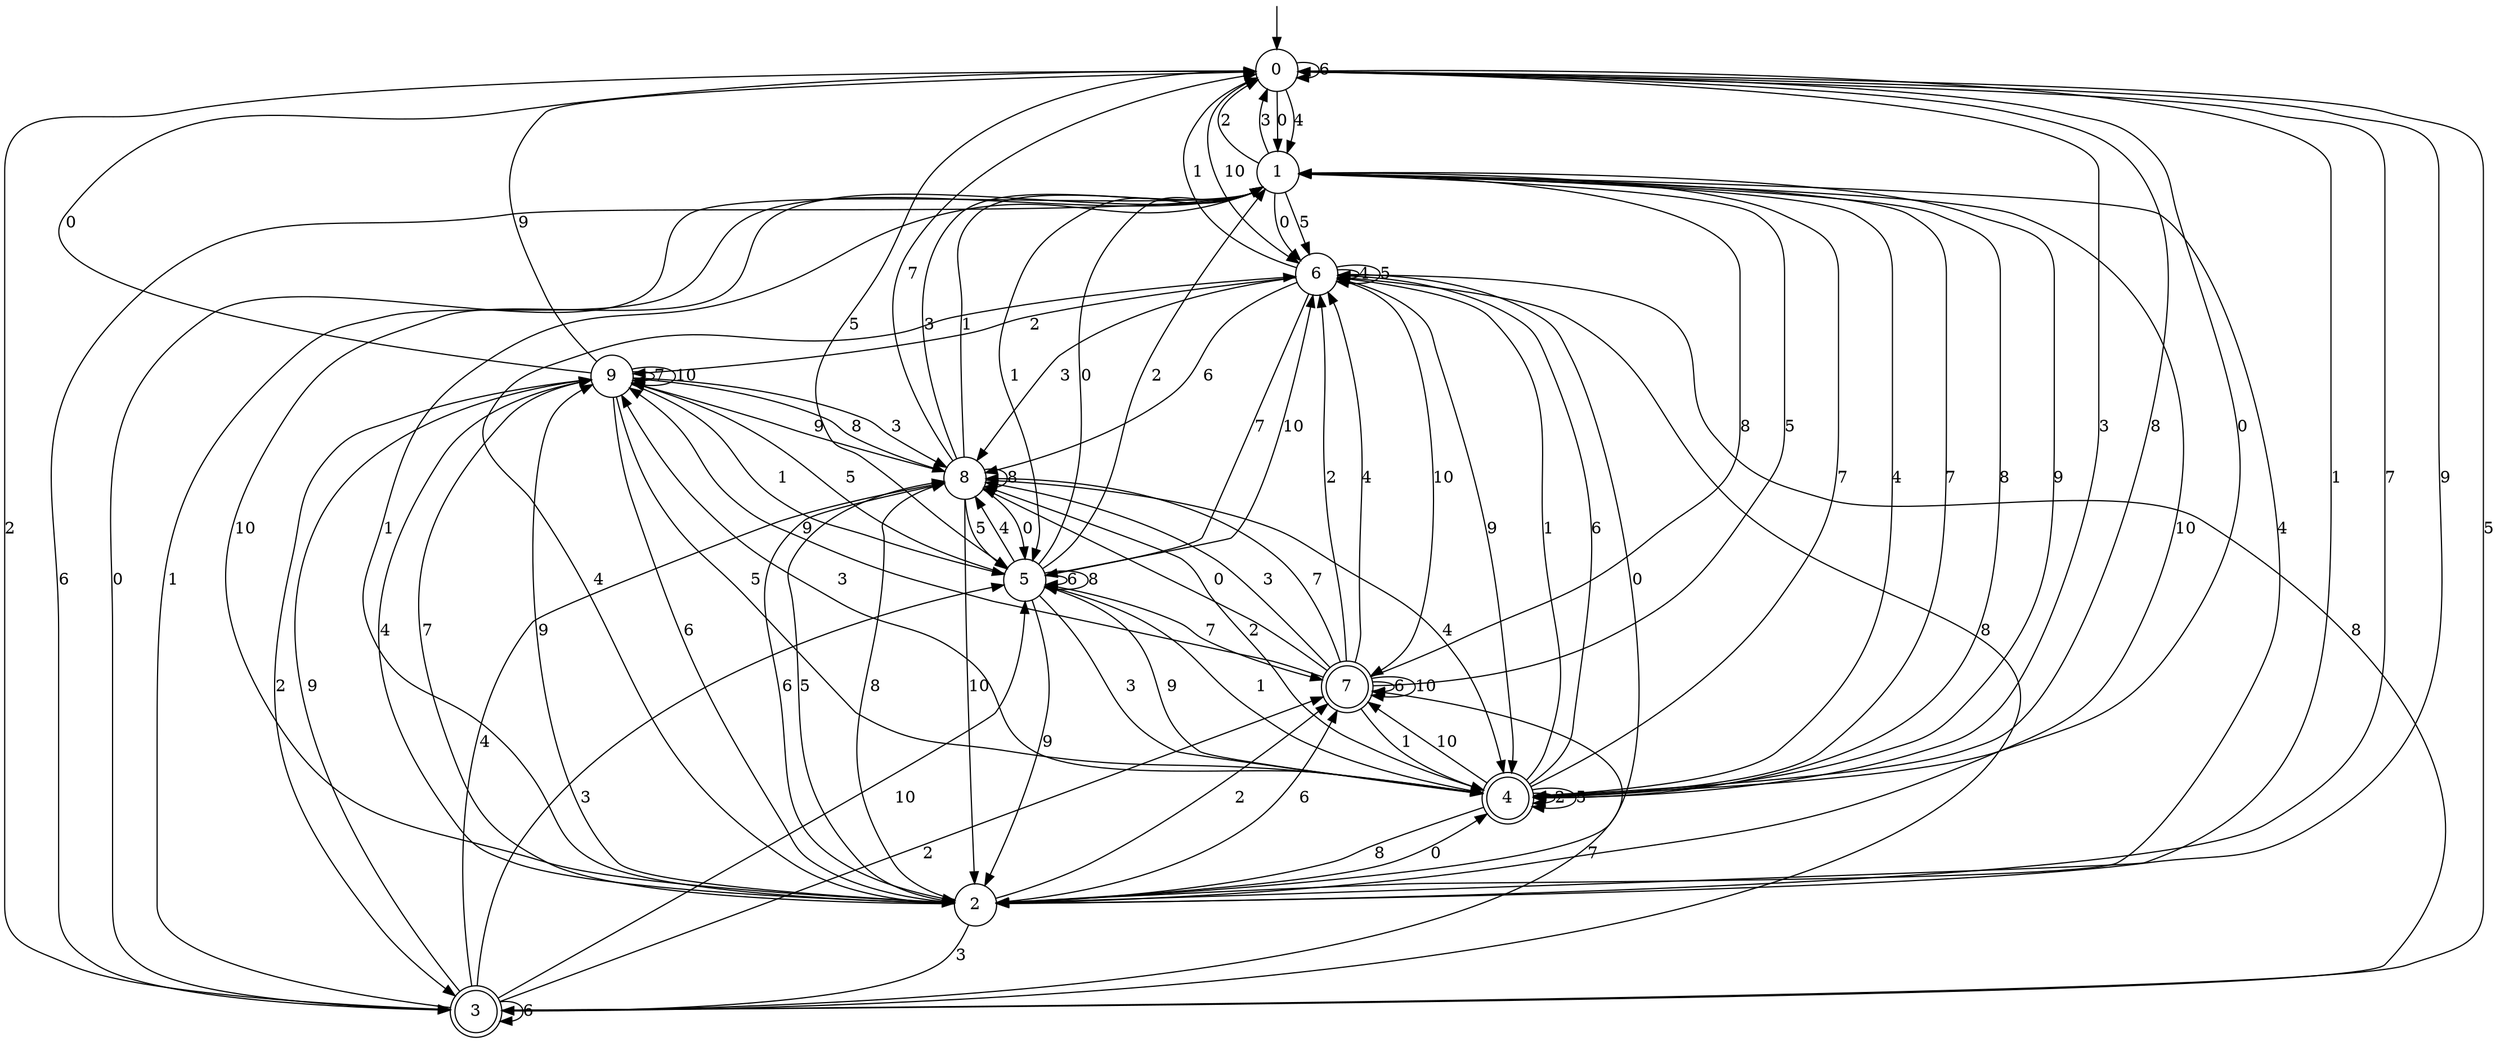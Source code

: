 digraph g {

	s0 [shape="circle" label="0"];
	s1 [shape="circle" label="1"];
	s2 [shape="circle" label="2"];
	s3 [shape="doublecircle" label="3"];
	s4 [shape="doublecircle" label="4"];
	s5 [shape="circle" label="5"];
	s6 [shape="circle" label="6"];
	s7 [shape="doublecircle" label="7"];
	s8 [shape="circle" label="8"];
	s9 [shape="circle" label="9"];
	s0 -> s1 [label="0"];
	s0 -> s2 [label="1"];
	s0 -> s3 [label="2"];
	s0 -> s4 [label="3"];
	s0 -> s1 [label="4"];
	s0 -> s5 [label="5"];
	s0 -> s0 [label="6"];
	s0 -> s2 [label="7"];
	s0 -> s4 [label="8"];
	s0 -> s2 [label="9"];
	s0 -> s6 [label="10"];
	s1 -> s6 [label="0"];
	s1 -> s5 [label="1"];
	s1 -> s0 [label="2"];
	s1 -> s0 [label="3"];
	s1 -> s2 [label="4"];
	s1 -> s6 [label="5"];
	s1 -> s3 [label="6"];
	s1 -> s4 [label="7"];
	s1 -> s4 [label="8"];
	s1 -> s4 [label="9"];
	s1 -> s2 [label="10"];
	s2 -> s4 [label="0"];
	s2 -> s1 [label="1"];
	s2 -> s7 [label="2"];
	s2 -> s3 [label="3"];
	s2 -> s6 [label="4"];
	s2 -> s8 [label="5"];
	s2 -> s7 [label="6"];
	s2 -> s9 [label="7"];
	s2 -> s8 [label="8"];
	s2 -> s9 [label="9"];
	s2 -> s1 [label="10"];
	s3 -> s1 [label="0"];
	s3 -> s1 [label="1"];
	s3 -> s7 [label="2"];
	s3 -> s5 [label="3"];
	s3 -> s8 [label="4"];
	s3 -> s0 [label="5"];
	s3 -> s3 [label="6"];
	s3 -> s7 [label="7"];
	s3 -> s6 [label="8"];
	s3 -> s9 [label="9"];
	s3 -> s5 [label="10"];
	s4 -> s0 [label="0"];
	s4 -> s6 [label="1"];
	s4 -> s4 [label="2"];
	s4 -> s9 [label="3"];
	s4 -> s1 [label="4"];
	s4 -> s4 [label="5"];
	s4 -> s6 [label="6"];
	s4 -> s1 [label="7"];
	s4 -> s2 [label="8"];
	s4 -> s5 [label="9"];
	s4 -> s7 [label="10"];
	s5 -> s1 [label="0"];
	s5 -> s4 [label="1"];
	s5 -> s1 [label="2"];
	s5 -> s4 [label="3"];
	s5 -> s8 [label="4"];
	s5 -> s9 [label="5"];
	s5 -> s5 [label="6"];
	s5 -> s7 [label="7"];
	s5 -> s5 [label="8"];
	s5 -> s2 [label="9"];
	s5 -> s6 [label="10"];
	s6 -> s2 [label="0"];
	s6 -> s0 [label="1"];
	s6 -> s9 [label="2"];
	s6 -> s8 [label="3"];
	s6 -> s6 [label="4"];
	s6 -> s6 [label="5"];
	s6 -> s8 [label="6"];
	s6 -> s5 [label="7"];
	s6 -> s3 [label="8"];
	s6 -> s4 [label="9"];
	s6 -> s7 [label="10"];
	s7 -> s8 [label="0"];
	s7 -> s4 [label="1"];
	s7 -> s6 [label="2"];
	s7 -> s8 [label="3"];
	s7 -> s6 [label="4"];
	s7 -> s1 [label="5"];
	s7 -> s7 [label="6"];
	s7 -> s8 [label="7"];
	s7 -> s1 [label="8"];
	s7 -> s9 [label="9"];
	s7 -> s7 [label="10"];
	s8 -> s5 [label="0"];
	s8 -> s1 [label="1"];
	s8 -> s4 [label="2"];
	s8 -> s1 [label="3"];
	s8 -> s4 [label="4"];
	s8 -> s5 [label="5"];
	s8 -> s2 [label="6"];
	s8 -> s0 [label="7"];
	s8 -> s8 [label="8"];
	s8 -> s9 [label="9"];
	s8 -> s2 [label="10"];
	s9 -> s0 [label="0"];
	s9 -> s5 [label="1"];
	s9 -> s3 [label="2"];
	s9 -> s8 [label="3"];
	s9 -> s2 [label="4"];
	s9 -> s4 [label="5"];
	s9 -> s2 [label="6"];
	s9 -> s9 [label="7"];
	s9 -> s8 [label="8"];
	s9 -> s0 [label="9"];
	s9 -> s9 [label="10"];

__start0 [label="" shape="none" width="0" height="0"];
__start0 -> s0;

}
